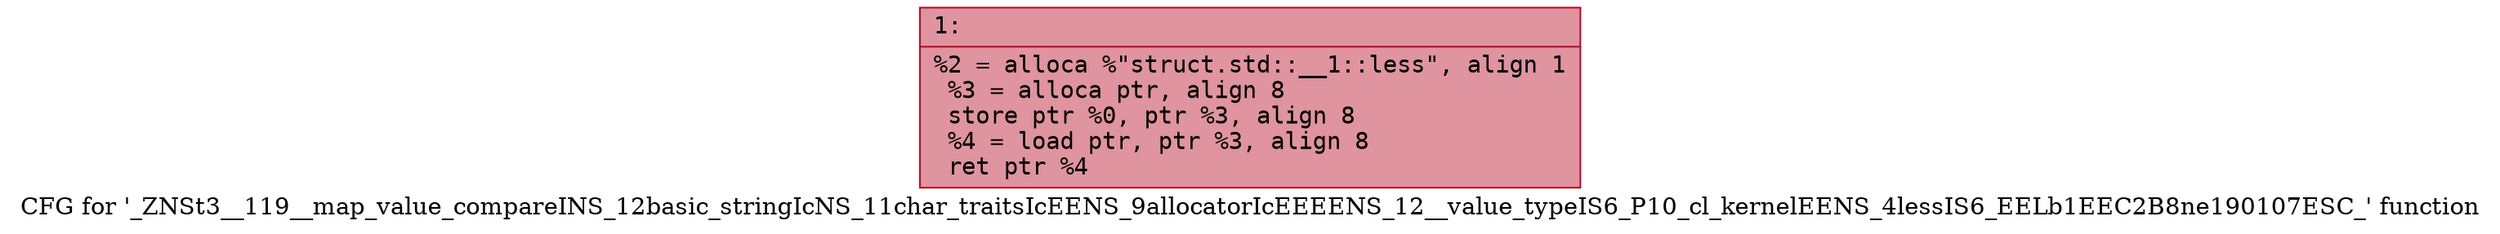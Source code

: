 digraph "CFG for '_ZNSt3__119__map_value_compareINS_12basic_stringIcNS_11char_traitsIcEENS_9allocatorIcEEEENS_12__value_typeIS6_P10_cl_kernelEENS_4lessIS6_EELb1EEC2B8ne190107ESC_' function" {
	label="CFG for '_ZNSt3__119__map_value_compareINS_12basic_stringIcNS_11char_traitsIcEENS_9allocatorIcEEEENS_12__value_typeIS6_P10_cl_kernelEENS_4lessIS6_EELb1EEC2B8ne190107ESC_' function";

	Node0x600001382260 [shape=record,color="#b70d28ff", style=filled, fillcolor="#b70d2870" fontname="Courier",label="{1:\l|  %2 = alloca %\"struct.std::__1::less\", align 1\l  %3 = alloca ptr, align 8\l  store ptr %0, ptr %3, align 8\l  %4 = load ptr, ptr %3, align 8\l  ret ptr %4\l}"];
}
